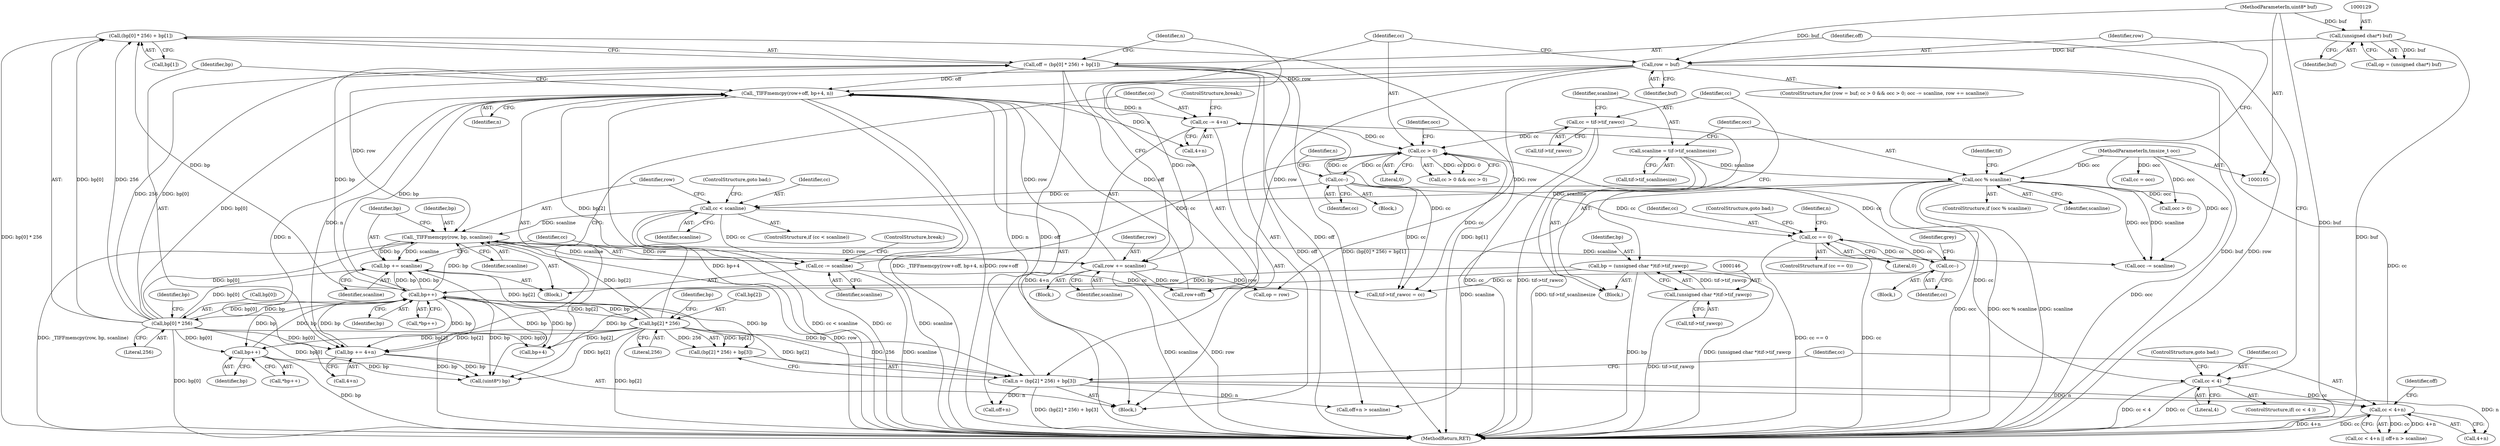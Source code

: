 digraph "0_libtiff_b18012dae552f85dcc5c57d3bf4e997a15b1cc1c@pointer" {
"1000230" [label="(Call,(bp[0] * 256) + bp[1])"];
"1000231" [label="(Call,bp[0] * 256)"];
"1000196" [label="(Call,bp++)"];
"1000350" [label="(Call,bp++)"];
"1000242" [label="(Call,bp[2] * 256)"];
"1000213" [label="(Call,bp += scanline)"];
"1000209" [label="(Call,_TIFFmemcpy(row, bp, scanline))"];
"1000188" [label="(Call,row += scanline)"];
"1000174" [label="(Call,row = buf)"];
"1000128" [label="(Call,(unsigned char*) buf)"];
"1000107" [label="(MethodParameterIn,uint8* buf)"];
"1000205" [label="(Call,cc < scanline)"];
"1000198" [label="(Call,cc--)"];
"1000178" [label="(Call,cc > 0)"];
"1000150" [label="(Call,cc = tif->tif_rawcc)"];
"1000216" [label="(Call,cc -= scanline)"];
"1000352" [label="(Call,cc--)"];
"1000342" [label="(Call,cc == 0)"];
"1000276" [label="(Call,cc -= 4+n)"];
"1000263" [label="(Call,_TIFFmemcpy(row+off, bp+4, n))"];
"1000228" [label="(Call,off = (bp[0] * 256) + bp[1])"];
"1000239" [label="(Call,n = (bp[2] * 256) + bp[3])"];
"1000252" [label="(Call,cc < 4+n)"];
"1000224" [label="(Call,cc < 4)"];
"1000161" [label="(Call,occ % scanline)"];
"1000108" [label="(MethodParameterIn,tmsize_t occ)"];
"1000155" [label="(Call,scanline = tif->tif_scanlinesize)"];
"1000143" [label="(Call,bp = (unsigned char *)tif->tif_rawcp)"];
"1000145" [label="(Call,(unsigned char *)tif->tif_rawcp)"];
"1000271" [label="(Call,bp += 4+n)"];
"1000342" [label="(Call,cc == 0)"];
"1000177" [label="(Call,cc > 0 && occ > 0)"];
"1000215" [label="(Identifier,scanline)"];
"1000230" [label="(Call,(bp[0] * 256) + bp[1])"];
"1000235" [label="(Literal,256)"];
"1000350" [label="(Call,bp++)"];
"1000236" [label="(Call,bp[1])"];
"1000225" [label="(Identifier,cc)"];
"1000108" [label="(MethodParameterIn,tmsize_t occ)"];
"1000216" [label="(Call,cc -= scanline)"];
"1000131" [label="(Call,cc = occ)"];
"1000217" [label="(Identifier,cc)"];
"1000240" [label="(Identifier,n)"];
"1000232" [label="(Call,bp[0])"];
"1000281" [label="(ControlStructure,break;)"];
"1000145" [label="(Call,(unsigned char *)tif->tif_rawcp)"];
"1000277" [label="(Identifier,cc)"];
"1000219" [label="(ControlStructure,break;)"];
"1000180" [label="(Literal,0)"];
"1000228" [label="(Call,off = (bp[0] * 256) + bp[1])"];
"1000258" [label="(Call,off+n)"];
"1000359" [label="(Call,(uint8*) bp)"];
"1000147" [label="(Call,tif->tif_rawcp)"];
"1000184" [label="(Block,)"];
"1000344" [label="(Literal,0)"];
"1000345" [label="(ControlStructure,goto bad;)"];
"1000199" [label="(Identifier,cc)"];
"1000383" [label="(MethodReturn,RET)"];
"1000272" [label="(Identifier,bp)"];
"1000229" [label="(Identifier,off)"];
"1000208" [label="(ControlStructure,goto bad;)"];
"1000110" [label="(Block,)"];
"1000156" [label="(Identifier,scanline)"];
"1000278" [label="(Call,4+n)"];
"1000241" [label="(Call,(bp[2] * 256) + bp[3])"];
"1000151" [label="(Identifier,cc)"];
"1000348" [label="(Identifier,n)"];
"1000271" [label="(Call,bp += 4+n)"];
"1000192" [label="(Block,)"];
"1000173" [label="(ControlStructure,for (row = buf; cc > 0 && occ > 0; occ -= scanline, row += scanline))"];
"1000270" [label="(Identifier,n)"];
"1000343" [label="(Identifier,cc)"];
"1000264" [label="(Call,row+off)"];
"1000273" [label="(Call,4+n)"];
"1000161" [label="(Call,occ % scanline)"];
"1000346" [label="(Block,)"];
"1000231" [label="(Call,bp[0] * 256)"];
"1000128" [label="(Call,(unsigned char*) buf)"];
"1000182" [label="(Identifier,occ)"];
"1000214" [label="(Identifier,bp)"];
"1000130" [label="(Identifier,buf)"];
"1000205" [label="(Call,cc < scanline)"];
"1000206" [label="(Identifier,cc)"];
"1000353" [label="(Identifier,cc)"];
"1000211" [label="(Identifier,bp)"];
"1000196" [label="(Call,bp++)"];
"1000174" [label="(Call,row = buf)"];
"1000152" [label="(Call,tif->tif_rawcc)"];
"1000202" [label="(Block,)"];
"1000175" [label="(Identifier,row)"];
"1000185" [label="(Call,occ -= scanline)"];
"1000221" [label="(Block,)"];
"1000188" [label="(Call,row += scanline)"];
"1000259" [label="(Identifier,off)"];
"1000189" [label="(Identifier,row)"];
"1000162" [label="(Identifier,occ)"];
"1000267" [label="(Call,bp+4)"];
"1000254" [label="(Call,4+n)"];
"1000276" [label="(Call,cc -= 4+n)"];
"1000237" [label="(Identifier,bp)"];
"1000150" [label="(Call,cc = tif->tif_rawcc)"];
"1000190" [label="(Identifier,scanline)"];
"1000226" [label="(Literal,4)"];
"1000341" [label="(ControlStructure,if (cc == 0))"];
"1000207" [label="(Identifier,scanline)"];
"1000210" [label="(Identifier,row)"];
"1000160" [label="(ControlStructure,if (occ % scanline))"];
"1000218" [label="(Identifier,scanline)"];
"1000224" [label="(Call,cc < 4)"];
"1000157" [label="(Call,tif->tif_scanlinesize)"];
"1000246" [label="(Literal,256)"];
"1000239" [label="(Call,n = (bp[2] * 256) + bp[3])"];
"1000351" [label="(Identifier,bp)"];
"1000195" [label="(Call,*bp++)"];
"1000107" [label="(MethodParameterIn,uint8* buf)"];
"1000362" [label="(Call,tif->tif_rawcc = cc)"];
"1000181" [label="(Call,occ > 0)"];
"1000227" [label="(ControlStructure,goto bad;)"];
"1000167" [label="(Identifier,tif)"];
"1000178" [label="(Call,cc > 0)"];
"1000243" [label="(Call,bp[2])"];
"1000253" [label="(Identifier,cc)"];
"1000155" [label="(Call,scanline = tif->tif_scanlinesize)"];
"1000209" [label="(Call,_TIFFmemcpy(row, bp, scanline))"];
"1000352" [label="(Call,cc--)"];
"1000204" [label="(ControlStructure,if (cc < scanline))"];
"1000349" [label="(Call,*bp++)"];
"1000176" [label="(Identifier,buf)"];
"1000263" [label="(Call,_TIFFmemcpy(row+off, bp+4, n))"];
"1000257" [label="(Call,off+n > scanline)"];
"1000163" [label="(Identifier,scanline)"];
"1000213" [label="(Call,bp += scanline)"];
"1000212" [label="(Identifier,scanline)"];
"1000252" [label="(Call,cc < 4+n)"];
"1000313" [label="(Identifier,grey)"];
"1000144" [label="(Identifier,bp)"];
"1000179" [label="(Identifier,cc)"];
"1000201" [label="(Identifier,n)"];
"1000126" [label="(Call,op = (unsigned char*) buf)"];
"1000242" [label="(Call,bp[2] * 256)"];
"1000223" [label="(ControlStructure,if( cc < 4 ))"];
"1000307" [label="(Call,op = row)"];
"1000197" [label="(Identifier,bp)"];
"1000198" [label="(Call,cc--)"];
"1000251" [label="(Call,cc < 4+n || off+n > scanline)"];
"1000248" [label="(Identifier,bp)"];
"1000143" [label="(Call,bp = (unsigned char *)tif->tif_rawcp)"];
"1000230" -> "1000228"  [label="AST: "];
"1000230" -> "1000236"  [label="CFG: "];
"1000231" -> "1000230"  [label="AST: "];
"1000236" -> "1000230"  [label="AST: "];
"1000228" -> "1000230"  [label="CFG: "];
"1000230" -> "1000383"  [label="DDG: bp[1]"];
"1000230" -> "1000383"  [label="DDG: bp[0] * 256"];
"1000231" -> "1000230"  [label="DDG: bp[0]"];
"1000231" -> "1000230"  [label="DDG: 256"];
"1000196" -> "1000230"  [label="DDG: bp"];
"1000231" -> "1000235"  [label="CFG: "];
"1000232" -> "1000231"  [label="AST: "];
"1000235" -> "1000231"  [label="AST: "];
"1000237" -> "1000231"  [label="CFG: "];
"1000231" -> "1000383"  [label="DDG: bp[0]"];
"1000231" -> "1000196"  [label="DDG: bp[0]"];
"1000231" -> "1000209"  [label="DDG: bp[0]"];
"1000231" -> "1000213"  [label="DDG: bp[0]"];
"1000231" -> "1000228"  [label="DDG: bp[0]"];
"1000231" -> "1000228"  [label="DDG: 256"];
"1000196" -> "1000231"  [label="DDG: bp"];
"1000231" -> "1000263"  [label="DDG: bp[0]"];
"1000231" -> "1000267"  [label="DDG: bp[0]"];
"1000231" -> "1000271"  [label="DDG: bp[0]"];
"1000231" -> "1000350"  [label="DDG: bp[0]"];
"1000231" -> "1000359"  [label="DDG: bp[0]"];
"1000196" -> "1000195"  [label="AST: "];
"1000196" -> "1000197"  [label="CFG: "];
"1000197" -> "1000196"  [label="AST: "];
"1000195" -> "1000196"  [label="CFG: "];
"1000196" -> "1000383"  [label="DDG: bp"];
"1000350" -> "1000196"  [label="DDG: bp"];
"1000213" -> "1000196"  [label="DDG: bp"];
"1000143" -> "1000196"  [label="DDG: bp"];
"1000271" -> "1000196"  [label="DDG: bp"];
"1000242" -> "1000196"  [label="DDG: bp[2]"];
"1000196" -> "1000209"  [label="DDG: bp"];
"1000196" -> "1000213"  [label="DDG: bp"];
"1000196" -> "1000228"  [label="DDG: bp"];
"1000196" -> "1000239"  [label="DDG: bp"];
"1000196" -> "1000242"  [label="DDG: bp"];
"1000196" -> "1000241"  [label="DDG: bp"];
"1000196" -> "1000263"  [label="DDG: bp"];
"1000196" -> "1000267"  [label="DDG: bp"];
"1000196" -> "1000271"  [label="DDG: bp"];
"1000196" -> "1000350"  [label="DDG: bp"];
"1000196" -> "1000359"  [label="DDG: bp"];
"1000350" -> "1000349"  [label="AST: "];
"1000350" -> "1000351"  [label="CFG: "];
"1000351" -> "1000350"  [label="AST: "];
"1000349" -> "1000350"  [label="CFG: "];
"1000350" -> "1000383"  [label="DDG: bp"];
"1000242" -> "1000350"  [label="DDG: bp[2]"];
"1000350" -> "1000359"  [label="DDG: bp"];
"1000242" -> "1000241"  [label="AST: "];
"1000242" -> "1000246"  [label="CFG: "];
"1000243" -> "1000242"  [label="AST: "];
"1000246" -> "1000242"  [label="AST: "];
"1000248" -> "1000242"  [label="CFG: "];
"1000242" -> "1000383"  [label="DDG: bp[2]"];
"1000242" -> "1000209"  [label="DDG: bp[2]"];
"1000242" -> "1000213"  [label="DDG: bp[2]"];
"1000242" -> "1000239"  [label="DDG: bp[2]"];
"1000242" -> "1000239"  [label="DDG: 256"];
"1000242" -> "1000241"  [label="DDG: bp[2]"];
"1000242" -> "1000241"  [label="DDG: 256"];
"1000242" -> "1000263"  [label="DDG: bp[2]"];
"1000242" -> "1000267"  [label="DDG: bp[2]"];
"1000242" -> "1000271"  [label="DDG: bp[2]"];
"1000242" -> "1000359"  [label="DDG: bp[2]"];
"1000213" -> "1000202"  [label="AST: "];
"1000213" -> "1000215"  [label="CFG: "];
"1000214" -> "1000213"  [label="AST: "];
"1000215" -> "1000213"  [label="AST: "];
"1000217" -> "1000213"  [label="CFG: "];
"1000209" -> "1000213"  [label="DDG: scanline"];
"1000209" -> "1000213"  [label="DDG: bp"];
"1000213" -> "1000359"  [label="DDG: bp"];
"1000209" -> "1000202"  [label="AST: "];
"1000209" -> "1000212"  [label="CFG: "];
"1000210" -> "1000209"  [label="AST: "];
"1000211" -> "1000209"  [label="AST: "];
"1000212" -> "1000209"  [label="AST: "];
"1000214" -> "1000209"  [label="CFG: "];
"1000209" -> "1000383"  [label="DDG: _TIFFmemcpy(row, bp, scanline)"];
"1000209" -> "1000383"  [label="DDG: row"];
"1000209" -> "1000185"  [label="DDG: scanline"];
"1000209" -> "1000188"  [label="DDG: row"];
"1000188" -> "1000209"  [label="DDG: row"];
"1000174" -> "1000209"  [label="DDG: row"];
"1000205" -> "1000209"  [label="DDG: scanline"];
"1000209" -> "1000216"  [label="DDG: scanline"];
"1000188" -> "1000184"  [label="AST: "];
"1000188" -> "1000190"  [label="CFG: "];
"1000189" -> "1000188"  [label="AST: "];
"1000190" -> "1000188"  [label="AST: "];
"1000179" -> "1000188"  [label="CFG: "];
"1000188" -> "1000383"  [label="DDG: scanline"];
"1000188" -> "1000383"  [label="DDG: row"];
"1000174" -> "1000188"  [label="DDG: row"];
"1000188" -> "1000263"  [label="DDG: row"];
"1000188" -> "1000264"  [label="DDG: row"];
"1000188" -> "1000307"  [label="DDG: row"];
"1000174" -> "1000173"  [label="AST: "];
"1000174" -> "1000176"  [label="CFG: "];
"1000175" -> "1000174"  [label="AST: "];
"1000176" -> "1000174"  [label="AST: "];
"1000179" -> "1000174"  [label="CFG: "];
"1000174" -> "1000383"  [label="DDG: buf"];
"1000174" -> "1000383"  [label="DDG: row"];
"1000128" -> "1000174"  [label="DDG: buf"];
"1000107" -> "1000174"  [label="DDG: buf"];
"1000174" -> "1000263"  [label="DDG: row"];
"1000174" -> "1000264"  [label="DDG: row"];
"1000174" -> "1000307"  [label="DDG: row"];
"1000128" -> "1000126"  [label="AST: "];
"1000128" -> "1000130"  [label="CFG: "];
"1000129" -> "1000128"  [label="AST: "];
"1000130" -> "1000128"  [label="AST: "];
"1000126" -> "1000128"  [label="CFG: "];
"1000128" -> "1000383"  [label="DDG: buf"];
"1000128" -> "1000126"  [label="DDG: buf"];
"1000107" -> "1000128"  [label="DDG: buf"];
"1000107" -> "1000105"  [label="AST: "];
"1000107" -> "1000383"  [label="DDG: buf"];
"1000205" -> "1000204"  [label="AST: "];
"1000205" -> "1000207"  [label="CFG: "];
"1000206" -> "1000205"  [label="AST: "];
"1000207" -> "1000205"  [label="AST: "];
"1000208" -> "1000205"  [label="CFG: "];
"1000210" -> "1000205"  [label="CFG: "];
"1000205" -> "1000383"  [label="DDG: cc"];
"1000205" -> "1000383"  [label="DDG: scanline"];
"1000205" -> "1000383"  [label="DDG: cc < scanline"];
"1000198" -> "1000205"  [label="DDG: cc"];
"1000161" -> "1000205"  [label="DDG: scanline"];
"1000205" -> "1000216"  [label="DDG: cc"];
"1000198" -> "1000192"  [label="AST: "];
"1000198" -> "1000199"  [label="CFG: "];
"1000199" -> "1000198"  [label="AST: "];
"1000201" -> "1000198"  [label="CFG: "];
"1000198" -> "1000178"  [label="DDG: cc"];
"1000178" -> "1000198"  [label="DDG: cc"];
"1000198" -> "1000224"  [label="DDG: cc"];
"1000198" -> "1000342"  [label="DDG: cc"];
"1000198" -> "1000362"  [label="DDG: cc"];
"1000178" -> "1000177"  [label="AST: "];
"1000178" -> "1000180"  [label="CFG: "];
"1000179" -> "1000178"  [label="AST: "];
"1000180" -> "1000178"  [label="AST: "];
"1000182" -> "1000178"  [label="CFG: "];
"1000177" -> "1000178"  [label="CFG: "];
"1000178" -> "1000177"  [label="DDG: cc"];
"1000178" -> "1000177"  [label="DDG: 0"];
"1000150" -> "1000178"  [label="DDG: cc"];
"1000216" -> "1000178"  [label="DDG: cc"];
"1000352" -> "1000178"  [label="DDG: cc"];
"1000276" -> "1000178"  [label="DDG: cc"];
"1000178" -> "1000362"  [label="DDG: cc"];
"1000150" -> "1000110"  [label="AST: "];
"1000150" -> "1000152"  [label="CFG: "];
"1000151" -> "1000150"  [label="AST: "];
"1000152" -> "1000150"  [label="AST: "];
"1000156" -> "1000150"  [label="CFG: "];
"1000150" -> "1000383"  [label="DDG: cc"];
"1000150" -> "1000383"  [label="DDG: tif->tif_rawcc"];
"1000216" -> "1000202"  [label="AST: "];
"1000216" -> "1000218"  [label="CFG: "];
"1000217" -> "1000216"  [label="AST: "];
"1000218" -> "1000216"  [label="AST: "];
"1000219" -> "1000216"  [label="CFG: "];
"1000216" -> "1000383"  [label="DDG: scanline"];
"1000216" -> "1000362"  [label="DDG: cc"];
"1000352" -> "1000346"  [label="AST: "];
"1000352" -> "1000353"  [label="CFG: "];
"1000353" -> "1000352"  [label="AST: "];
"1000313" -> "1000352"  [label="CFG: "];
"1000352" -> "1000342"  [label="DDG: cc"];
"1000342" -> "1000352"  [label="DDG: cc"];
"1000352" -> "1000362"  [label="DDG: cc"];
"1000342" -> "1000341"  [label="AST: "];
"1000342" -> "1000344"  [label="CFG: "];
"1000343" -> "1000342"  [label="AST: "];
"1000344" -> "1000342"  [label="AST: "];
"1000345" -> "1000342"  [label="CFG: "];
"1000348" -> "1000342"  [label="CFG: "];
"1000342" -> "1000383"  [label="DDG: cc"];
"1000342" -> "1000383"  [label="DDG: cc == 0"];
"1000276" -> "1000221"  [label="AST: "];
"1000276" -> "1000278"  [label="CFG: "];
"1000277" -> "1000276"  [label="AST: "];
"1000278" -> "1000276"  [label="AST: "];
"1000281" -> "1000276"  [label="CFG: "];
"1000276" -> "1000383"  [label="DDG: 4+n"];
"1000263" -> "1000276"  [label="DDG: n"];
"1000252" -> "1000276"  [label="DDG: cc"];
"1000276" -> "1000362"  [label="DDG: cc"];
"1000263" -> "1000221"  [label="AST: "];
"1000263" -> "1000270"  [label="CFG: "];
"1000264" -> "1000263"  [label="AST: "];
"1000267" -> "1000263"  [label="AST: "];
"1000270" -> "1000263"  [label="AST: "];
"1000272" -> "1000263"  [label="CFG: "];
"1000263" -> "1000383"  [label="DDG: bp+4"];
"1000263" -> "1000383"  [label="DDG: _TIFFmemcpy(row+off, bp+4, n)"];
"1000263" -> "1000383"  [label="DDG: row+off"];
"1000228" -> "1000263"  [label="DDG: off"];
"1000239" -> "1000263"  [label="DDG: n"];
"1000263" -> "1000271"  [label="DDG: n"];
"1000263" -> "1000273"  [label="DDG: n"];
"1000263" -> "1000278"  [label="DDG: n"];
"1000228" -> "1000221"  [label="AST: "];
"1000229" -> "1000228"  [label="AST: "];
"1000240" -> "1000228"  [label="CFG: "];
"1000228" -> "1000383"  [label="DDG: off"];
"1000228" -> "1000383"  [label="DDG: (bp[0] * 256) + bp[1]"];
"1000228" -> "1000257"  [label="DDG: off"];
"1000228" -> "1000258"  [label="DDG: off"];
"1000228" -> "1000264"  [label="DDG: off"];
"1000239" -> "1000221"  [label="AST: "];
"1000239" -> "1000241"  [label="CFG: "];
"1000240" -> "1000239"  [label="AST: "];
"1000241" -> "1000239"  [label="AST: "];
"1000253" -> "1000239"  [label="CFG: "];
"1000239" -> "1000383"  [label="DDG: (bp[2] * 256) + bp[3]"];
"1000239" -> "1000252"  [label="DDG: n"];
"1000239" -> "1000254"  [label="DDG: n"];
"1000239" -> "1000257"  [label="DDG: n"];
"1000239" -> "1000258"  [label="DDG: n"];
"1000252" -> "1000251"  [label="AST: "];
"1000252" -> "1000254"  [label="CFG: "];
"1000253" -> "1000252"  [label="AST: "];
"1000254" -> "1000252"  [label="AST: "];
"1000259" -> "1000252"  [label="CFG: "];
"1000251" -> "1000252"  [label="CFG: "];
"1000252" -> "1000383"  [label="DDG: cc"];
"1000252" -> "1000383"  [label="DDG: 4+n"];
"1000252" -> "1000251"  [label="DDG: cc"];
"1000252" -> "1000251"  [label="DDG: 4+n"];
"1000224" -> "1000252"  [label="DDG: cc"];
"1000224" -> "1000223"  [label="AST: "];
"1000224" -> "1000226"  [label="CFG: "];
"1000225" -> "1000224"  [label="AST: "];
"1000226" -> "1000224"  [label="AST: "];
"1000227" -> "1000224"  [label="CFG: "];
"1000229" -> "1000224"  [label="CFG: "];
"1000224" -> "1000383"  [label="DDG: cc"];
"1000224" -> "1000383"  [label="DDG: cc < 4"];
"1000161" -> "1000160"  [label="AST: "];
"1000161" -> "1000163"  [label="CFG: "];
"1000162" -> "1000161"  [label="AST: "];
"1000163" -> "1000161"  [label="AST: "];
"1000167" -> "1000161"  [label="CFG: "];
"1000175" -> "1000161"  [label="CFG: "];
"1000161" -> "1000383"  [label="DDG: scanline"];
"1000161" -> "1000383"  [label="DDG: occ"];
"1000161" -> "1000383"  [label="DDG: occ % scanline"];
"1000108" -> "1000161"  [label="DDG: occ"];
"1000155" -> "1000161"  [label="DDG: scanline"];
"1000161" -> "1000181"  [label="DDG: occ"];
"1000161" -> "1000185"  [label="DDG: scanline"];
"1000161" -> "1000185"  [label="DDG: occ"];
"1000161" -> "1000257"  [label="DDG: scanline"];
"1000108" -> "1000105"  [label="AST: "];
"1000108" -> "1000383"  [label="DDG: occ"];
"1000108" -> "1000131"  [label="DDG: occ"];
"1000108" -> "1000181"  [label="DDG: occ"];
"1000108" -> "1000185"  [label="DDG: occ"];
"1000155" -> "1000110"  [label="AST: "];
"1000155" -> "1000157"  [label="CFG: "];
"1000156" -> "1000155"  [label="AST: "];
"1000157" -> "1000155"  [label="AST: "];
"1000162" -> "1000155"  [label="CFG: "];
"1000155" -> "1000383"  [label="DDG: tif->tif_scanlinesize"];
"1000143" -> "1000110"  [label="AST: "];
"1000143" -> "1000145"  [label="CFG: "];
"1000144" -> "1000143"  [label="AST: "];
"1000145" -> "1000143"  [label="AST: "];
"1000151" -> "1000143"  [label="CFG: "];
"1000143" -> "1000383"  [label="DDG: bp"];
"1000143" -> "1000383"  [label="DDG: (unsigned char *)tif->tif_rawcp"];
"1000145" -> "1000143"  [label="DDG: tif->tif_rawcp"];
"1000143" -> "1000359"  [label="DDG: bp"];
"1000145" -> "1000147"  [label="CFG: "];
"1000146" -> "1000145"  [label="AST: "];
"1000147" -> "1000145"  [label="AST: "];
"1000145" -> "1000383"  [label="DDG: tif->tif_rawcp"];
"1000271" -> "1000221"  [label="AST: "];
"1000271" -> "1000273"  [label="CFG: "];
"1000272" -> "1000271"  [label="AST: "];
"1000273" -> "1000271"  [label="AST: "];
"1000277" -> "1000271"  [label="CFG: "];
"1000271" -> "1000359"  [label="DDG: bp"];
}
